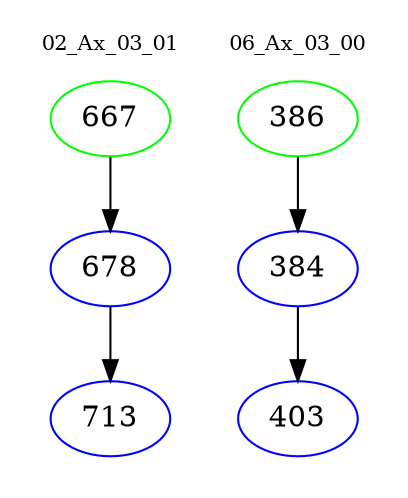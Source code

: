 digraph{
subgraph cluster_0 {
color = white
label = "02_Ax_03_01";
fontsize=10;
T0_667 [label="667", color="green"]
T0_667 -> T0_678 [color="black"]
T0_678 [label="678", color="blue"]
T0_678 -> T0_713 [color="black"]
T0_713 [label="713", color="blue"]
}
subgraph cluster_1 {
color = white
label = "06_Ax_03_00";
fontsize=10;
T1_386 [label="386", color="green"]
T1_386 -> T1_384 [color="black"]
T1_384 [label="384", color="blue"]
T1_384 -> T1_403 [color="black"]
T1_403 [label="403", color="blue"]
}
}
